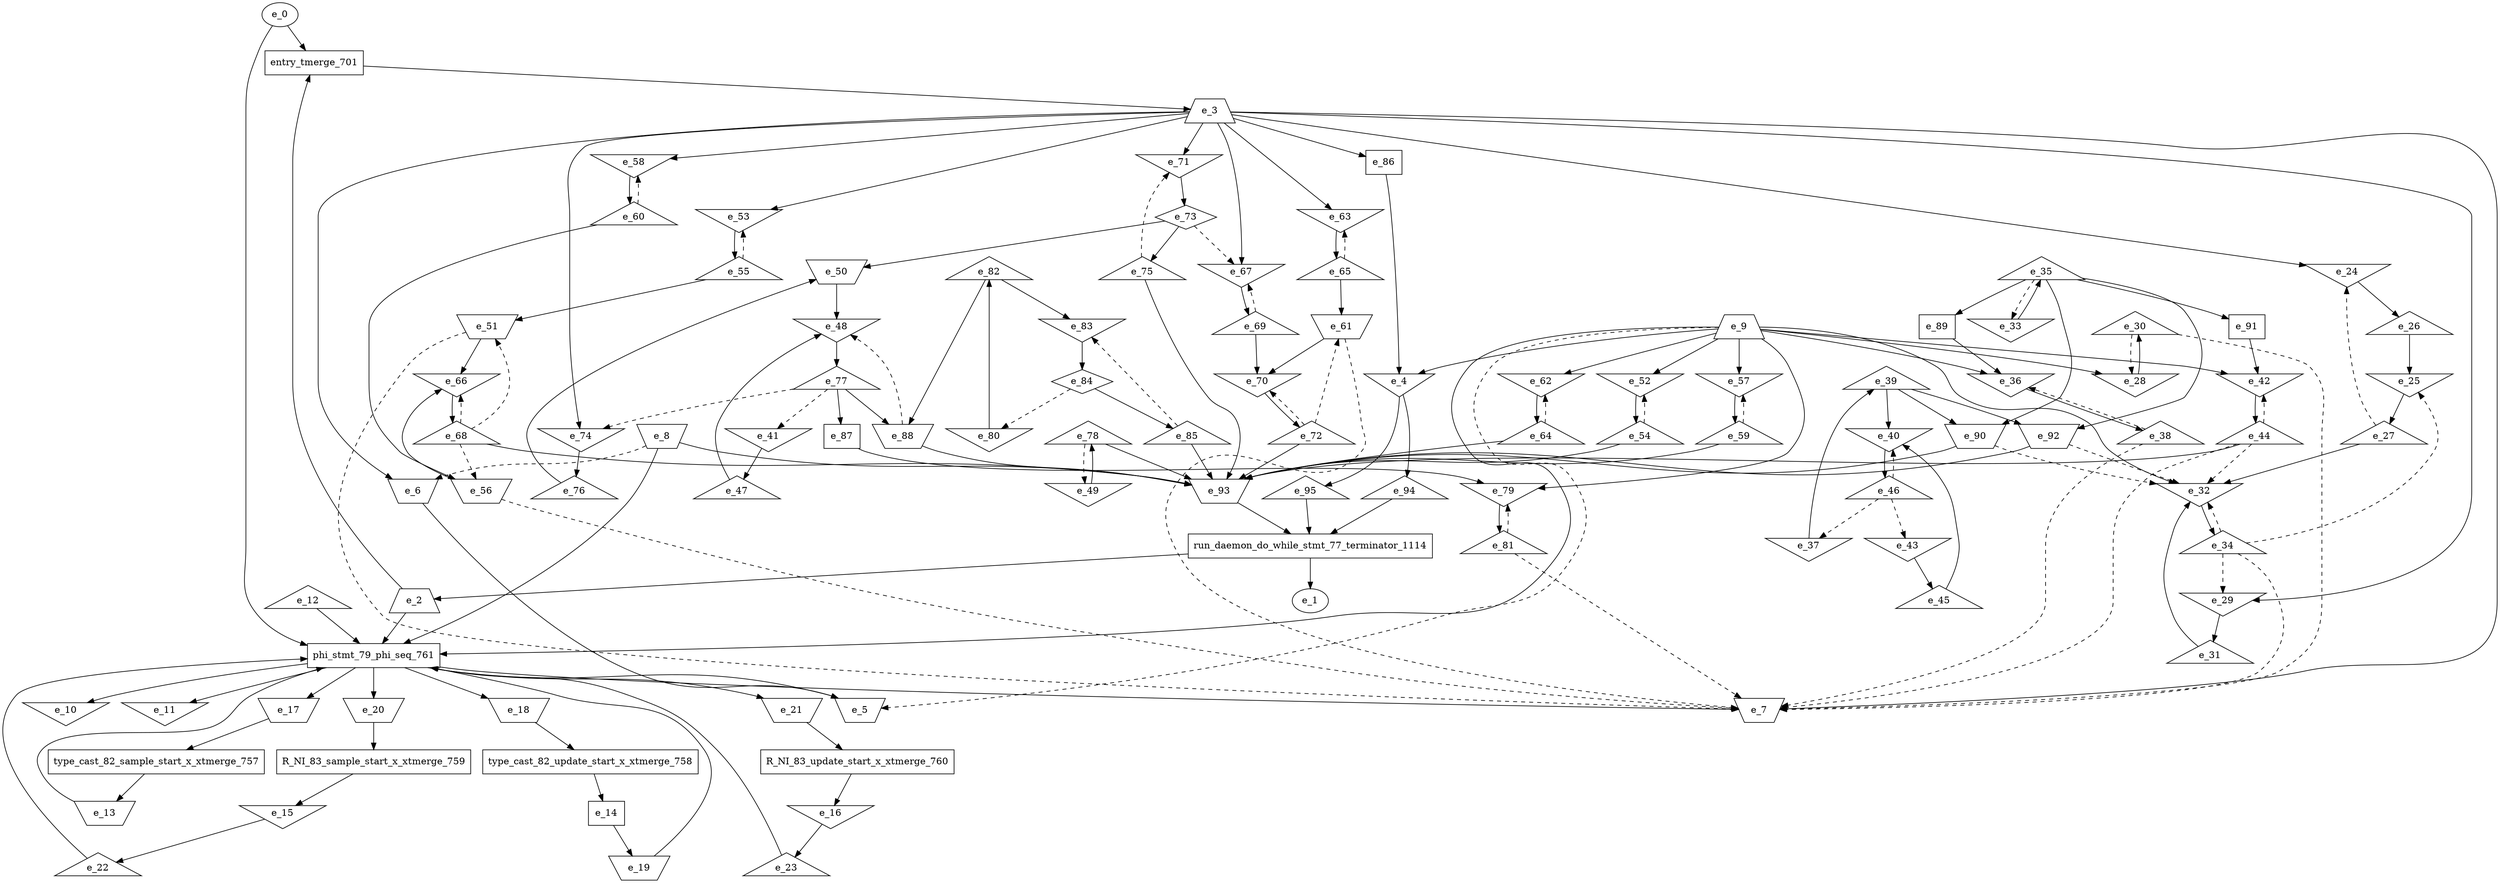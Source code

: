 digraph control_path {
  e_0: entry_node : n ;
  e_1: exit_node : s ;
  e_2 [shape = trapezium];
  e_3 [shape = trapezium];
  e_4 [shape = invtriangle];
  e_5 [shape = invtrapezium];
  e_6 [shape = invtrapezium];
  e_7 [shape = invtrapezium];
  e_8 [shape = invtrapezium];
  e_9 [shape = trapezium];
  e_10 [shape = invtriangle];
  e_11 [shape = invtriangle];
  e_12 [shape = triangle];
  e_13 [shape = invtrapezium];
  e_14 [shape = dot];
  e_15 [shape = invtriangle];
  e_16 [shape = invtriangle];
  e_17 [shape = invtrapezium];
  e_18 [shape = invtrapezium];
  e_19 [shape = invtrapezium];
  e_20 [shape = invtrapezium];
  e_21 [shape = invtrapezium];
  e_22 [shape = triangle];
  e_23 [shape = triangle];
  e_24 [shape = invtriangle];
  e_25 [shape = invtriangle];
  e_26 [shape = triangle];
  e_27 [shape = triangle];
  e_28 [shape = invtriangle];
  e_29 [shape = invtriangle];
  e_30 [shape = triangle];
  e_31 [shape = triangle];
  e_32 [shape = invtriangle];
  e_33 [shape = invtriangle];
  e_34 [shape = triangle];
  e_35 [shape = triangle];
  e_36 [shape = invtriangle];
  e_37 [shape = invtriangle];
  e_38 [shape = triangle];
  e_39 [shape = triangle];
  e_40 [shape = invtriangle];
  e_41 [shape = invtriangle];
  e_42 [shape = invtriangle];
  e_43 [shape = invtriangle];
  e_44 [shape = triangle];
  e_45 [shape = triangle];
  e_46 [shape = triangle];
  e_47 [shape = triangle];
  e_48 [shape = invtriangle];
  e_49 [shape = invtriangle];
  e_50 [shape = invtrapezium];
  e_51 [shape = invtrapezium];
  e_52 [shape = invtriangle];
  e_53 [shape = invtriangle];
  e_54 [shape = triangle];
  e_55 [shape = triangle];
  e_56 [shape = invtrapezium];
  e_57 [shape = invtriangle];
  e_58 [shape = invtriangle];
  e_59 [shape = triangle];
  e_60 [shape = triangle];
  e_61 [shape = invtrapezium];
  e_62 [shape = invtriangle];
  e_63 [shape = invtriangle];
  e_64 [shape = triangle];
  e_65 [shape = triangle];
  e_66 [shape = invtriangle];
  e_67 [shape = invtriangle];
  e_68 [shape = triangle];
  e_69 [shape = triangle];
  e_70 [shape = invtriangle];
  e_71 [shape = invtriangle];
  e_72 [shape = triangle];
  e_73 [shape = diamond];
  e_74 [shape = invtriangle];
  e_75 [shape = triangle];
  e_76 [shape = triangle];
  e_77 [shape = triangle];
  e_78 [shape = triangle];
  e_79 [shape = invtriangle];
  e_80 [shape = invtriangle];
  e_81 [shape = triangle];
  e_82 [shape = triangle];
  e_83 [shape = invtriangle];
  e_84 [shape = diamond];
  e_85 [shape = triangle];
  e_86 [shape = dot];
  e_87 [shape = dot];
  e_88 [shape = invtrapezium];
  e_89 [shape = dot];
  e_90 [shape = invtrapezium];
  e_91 [shape = dot];
  e_92 [shape = invtrapezium];
  e_93 [shape = invtrapezium];
  e_94 [shape = triangle];
  e_95 [shape = triangle];
  e_9 -> e_4;
  e_86 -> e_4;
  e_6 -> e_5;
  e_9 -> e_5[style = dashed];
  e_3 -> e_6;
  e_8 -> e_6[style = dashed];
  e_3 -> e_7;
  e_44 -> e_7[style = dashed];
  e_61 -> e_7[style = dashed];
  e_56 -> e_7[style = dashed];
  e_81 -> e_7[style = dashed];
  e_51 -> e_7[style = dashed];
  e_30 -> e_7[style = dashed];
  e_38 -> e_7[style = dashed];
  e_34 -> e_7[style = dashed];
  e_14 -> e_19;
  e_15 -> e_22;
  e_16 -> e_23;
  e_3 -> e_24;
  e_27 -> e_24[style = dashed];
  e_26 -> e_25;
  e_34 -> e_25[style = dashed];
  e_24 -> e_26;
  e_25 -> e_27;
  e_9 -> e_28;
  e_30 -> e_28[style = dashed];
  e_3 -> e_29;
  e_34 -> e_29[style = dashed];
  e_28 -> e_30;
  e_29 -> e_31;
  e_9 -> e_32;
  e_31 -> e_32;
  e_27 -> e_32;
  e_44 -> e_32[style = dashed];
  e_90 -> e_32[style = dashed];
  e_92 -> e_32[style = dashed];
  e_34 -> e_32[style = dashed];
  e_35 -> e_33[style = dashed];
  e_32 -> e_34;
  e_33 -> e_35;
  e_9 -> e_36;
  e_89 -> e_36;
  e_38 -> e_36[style = dashed];
  e_46 -> e_37[style = dashed];
  e_36 -> e_38;
  e_37 -> e_39;
  e_45 -> e_40;
  e_39 -> e_40;
  e_46 -> e_40[style = dashed];
  e_77 -> e_41[style = dashed];
  e_9 -> e_42;
  e_91 -> e_42;
  e_44 -> e_42[style = dashed];
  e_46 -> e_43[style = dashed];
  e_42 -> e_44;
  e_43 -> e_45;
  e_40 -> e_46;
  e_41 -> e_47;
  e_47 -> e_48;
  e_50 -> e_48;
  e_88 -> e_48[style = dashed];
  e_78 -> e_49[style = dashed];
  e_73 -> e_50;
  e_76 -> e_50;
  e_55 -> e_51;
  e_68 -> e_51[style = dashed];
  e_9 -> e_52;
  e_54 -> e_52[style = dashed];
  e_3 -> e_53;
  e_55 -> e_53[style = dashed];
  e_52 -> e_54;
  e_53 -> e_55;
  e_60 -> e_56;
  e_68 -> e_56[style = dashed];
  e_9 -> e_57;
  e_59 -> e_57[style = dashed];
  e_3 -> e_58;
  e_60 -> e_58[style = dashed];
  e_57 -> e_59;
  e_58 -> e_60;
  e_65 -> e_61;
  e_72 -> e_61[style = dashed];
  e_9 -> e_62;
  e_64 -> e_62[style = dashed];
  e_3 -> e_63;
  e_65 -> e_63[style = dashed];
  e_62 -> e_64;
  e_63 -> e_65;
  e_56 -> e_66;
  e_51 -> e_66;
  e_68 -> e_66[style = dashed];
  e_3 -> e_67;
  e_69 -> e_67[style = dashed];
  e_73 -> e_67[style = dashed];
  e_66 -> e_68;
  e_67 -> e_69;
  e_69 -> e_70;
  e_61 -> e_70;
  e_72 -> e_70[style = dashed];
  e_3 -> e_71;
  e_75 -> e_71[style = dashed];
  e_70 -> e_72;
  e_71 -> e_73;
  e_3 -> e_74;
  e_77 -> e_74[style = dashed];
  e_73 -> e_75;
  e_74 -> e_76;
  e_48 -> e_77;
  e_49 -> e_78;
  e_9 -> e_79;
  e_87 -> e_79;
  e_81 -> e_79[style = dashed];
  e_84 -> e_80[style = dashed];
  e_79 -> e_81;
  e_80 -> e_82;
  e_82 -> e_83;
  e_85 -> e_83[style = dashed];
  e_83 -> e_84;
  e_84 -> e_85;
  e_3 -> e_86;
  e_77 -> e_87;
  e_82 -> e_88;
  e_77 -> e_88;
  e_35 -> e_89;
  e_39 -> e_90;
  e_35 -> e_90;
  e_35 -> e_91;
  e_39 -> e_92;
  e_35 -> e_92;
  e_8 -> e_93;
  e_44 -> e_93;
  e_72 -> e_93;
  e_54 -> e_93;
  e_59 -> e_93;
  e_78 -> e_93;
  e_75 -> e_93;
  e_64 -> e_93;
  e_68 -> e_93;
  e_85 -> e_93;
  e_88 -> e_93;
  e_90 -> e_93;
  e_92 -> e_93;
  e_4 -> e_94;
  e_4 -> e_95;
  run_daemon_do_while_stmt_77_terminator_1114 [shape=rectangle];
e_93 -> run_daemon_do_while_stmt_77_terminator_1114;
e_95 -> run_daemon_do_while_stmt_77_terminator_1114;
e_94 -> run_daemon_do_while_stmt_77_terminator_1114;
run_daemon_do_while_stmt_77_terminator_1114 -> e_2;
run_daemon_do_while_stmt_77_terminator_1114 -> e_1;
  phi_stmt_79_phi_seq_761 [shape=rectangle];
e_0 -> phi_stmt_79_phi_seq_761;
phi_stmt_79_phi_seq_761 -> e_17;
phi_stmt_79_phi_seq_761 -> e_18;
phi_stmt_79_phi_seq_761 -> e_11;
e_13 -> phi_stmt_79_phi_seq_761;
e_19 -> phi_stmt_79_phi_seq_761;
e_2 -> phi_stmt_79_phi_seq_761;
phi_stmt_79_phi_seq_761 -> e_20;
phi_stmt_79_phi_seq_761 -> e_21;
phi_stmt_79_phi_seq_761 -> e_10;
e_22 -> phi_stmt_79_phi_seq_761;
e_23 -> phi_stmt_79_phi_seq_761;
e_8 -> phi_stmt_79_phi_seq_761;
e_9 -> phi_stmt_79_phi_seq_761;
phi_stmt_79_phi_seq_761 -> e_5;
phi_stmt_79_phi_seq_761 -> e_7;
e_12 -> phi_stmt_79_phi_seq_761;
entry_tmerge_701 [shape = rectangle]; 
e_2 -> entry_tmerge_701;
e_0 -> entry_tmerge_701;
entry_tmerge_701 -> e_3;
type_cast_82_sample_start_x_xtmerge_757 [shape = rectangle]; 
e_17 -> type_cast_82_sample_start_x_xtmerge_757;
type_cast_82_sample_start_x_xtmerge_757 -> e_13;
type_cast_82_update_start_x_xtmerge_758 [shape = rectangle]; 
e_18 -> type_cast_82_update_start_x_xtmerge_758;
type_cast_82_update_start_x_xtmerge_758 -> e_14;
R_NI_83_sample_start_x_xtmerge_759 [shape = rectangle]; 
e_20 -> R_NI_83_sample_start_x_xtmerge_759;
R_NI_83_sample_start_x_xtmerge_759 -> e_15;
R_NI_83_update_start_x_xtmerge_760 [shape = rectangle]; 
e_21 -> R_NI_83_update_start_x_xtmerge_760;
R_NI_83_update_start_x_xtmerge_760 -> e_16;
}
